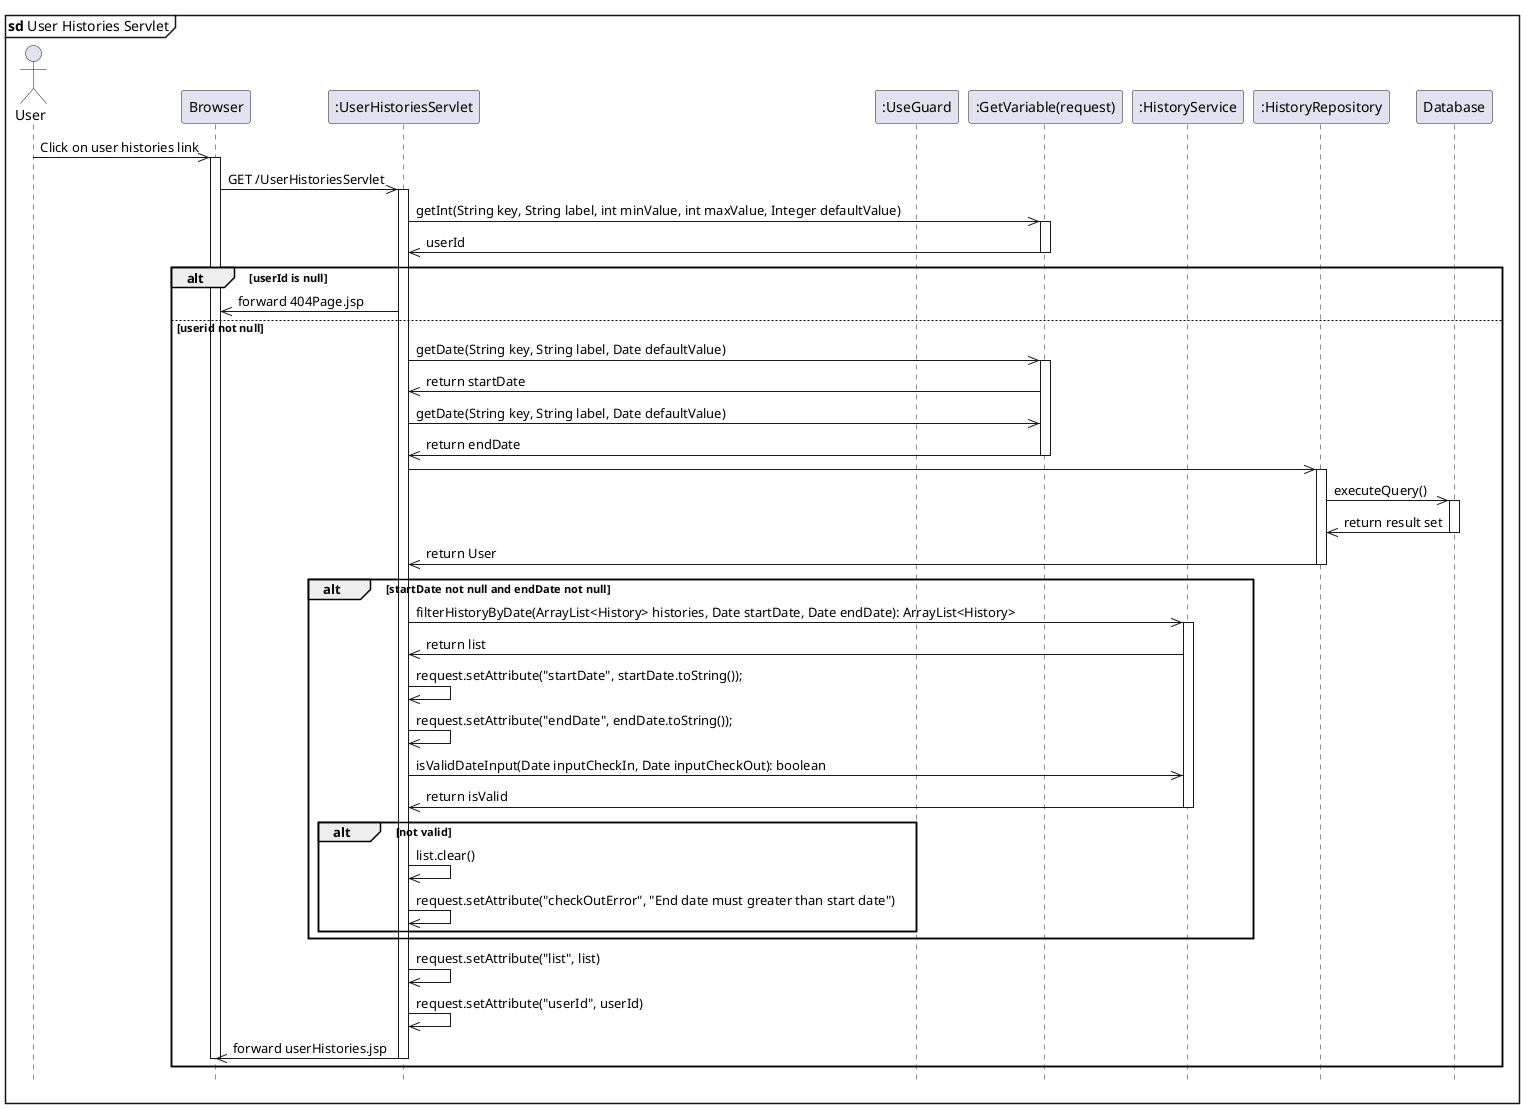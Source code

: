 @startuml userHistoriesServlet
hide footbox
mainframe <b>sd</b> User Histories Servlet
actor User
participant "Browser" as Browser
participant ":UserHistoriesServlet" as UserHistoriesServlet
participant ":UseGuard" as UseGuard
participant ":GetVariable(request)" as GetVariable
participant ":HistoryService" as HistoryService
participant ":HistoryRepository" as HistoryRepository
participant "Database" as Database


User ->> Browser: Click on user histories link
    activate Browser
        Browser ->> UserHistoriesServlet : GET /UserHistoriesServlet
        activate UserHistoriesServlet
            UserHistoriesServlet ->> GetVariable: getInt(String key, String label, int minValue, int maxValue, Integer defaultValue) 
            activate GetVariable
                GetVariable ->> UserHistoriesServlet: userId
            deactivate GetVariable
        alt userId is null
            UserHistoriesServlet ->> Browser: forward 404Page.jsp
        else userid not null
            UserHistoriesServlet ->> GetVariable:getDate(String key, String label, Date defaultValue)
            activate GetVariable
            GetVariable ->> UserHistoriesServlet: return startDate 

            UserHistoriesServlet ->> GetVariable:getDate(String key, String label, Date defaultValue)
            GetVariable ->> UserHistoriesServlet: return endDate 
            deactivate GetVariable

            UserHistoriesServlet ->> HistoryRepository: 
            activate HistoryRepository
                    HistoryRepository ->> Database: executeQuery()
                        activate Database 
                            Database ->> HistoryRepository: return result set
                        deactivate Database
                    HistoryRepository ->> UserHistoriesServlet: return User
            deactivate HistoryRepository

            alt startDate not null and endDate not null
                UserHistoriesServlet ->> HistoryService: filterHistoryByDate(ArrayList<History> histories, Date startDate, Date endDate): ArrayList<History>
                activate HistoryService
                    HistoryService ->> UserHistoriesServlet: return list
                UserHistoriesServlet ->> UserHistoriesServlet:  request.setAttribute("startDate", startDate.toString());
                UserHistoriesServlet ->> UserHistoriesServlet:  request.setAttribute("endDate", endDate.toString());

                UserHistoriesServlet ->> HistoryService: isValidDateInput(Date inputCheckIn, Date inputCheckOut): boolean
                HistoryService ->> UserHistoriesServlet: return isValid
                deactivate HistoryService

                alt not valid
                    UserHistoriesServlet ->> UserHistoriesServlet: list.clear()
                    UserHistoriesServlet ->> UserHistoriesServlet: request.setAttribute("checkOutError", "End date must greater than start date")
                end

            end
            UserHistoriesServlet ->> UserHistoriesServlet: request.setAttribute("list", list)
            UserHistoriesServlet ->> UserHistoriesServlet: request.setAttribute("userId", userId)

            UserHistoriesServlet ->> Browser: forward userHistories.jsp
        deactivate UserHistoriesServlet
    deactivate Browser
        end